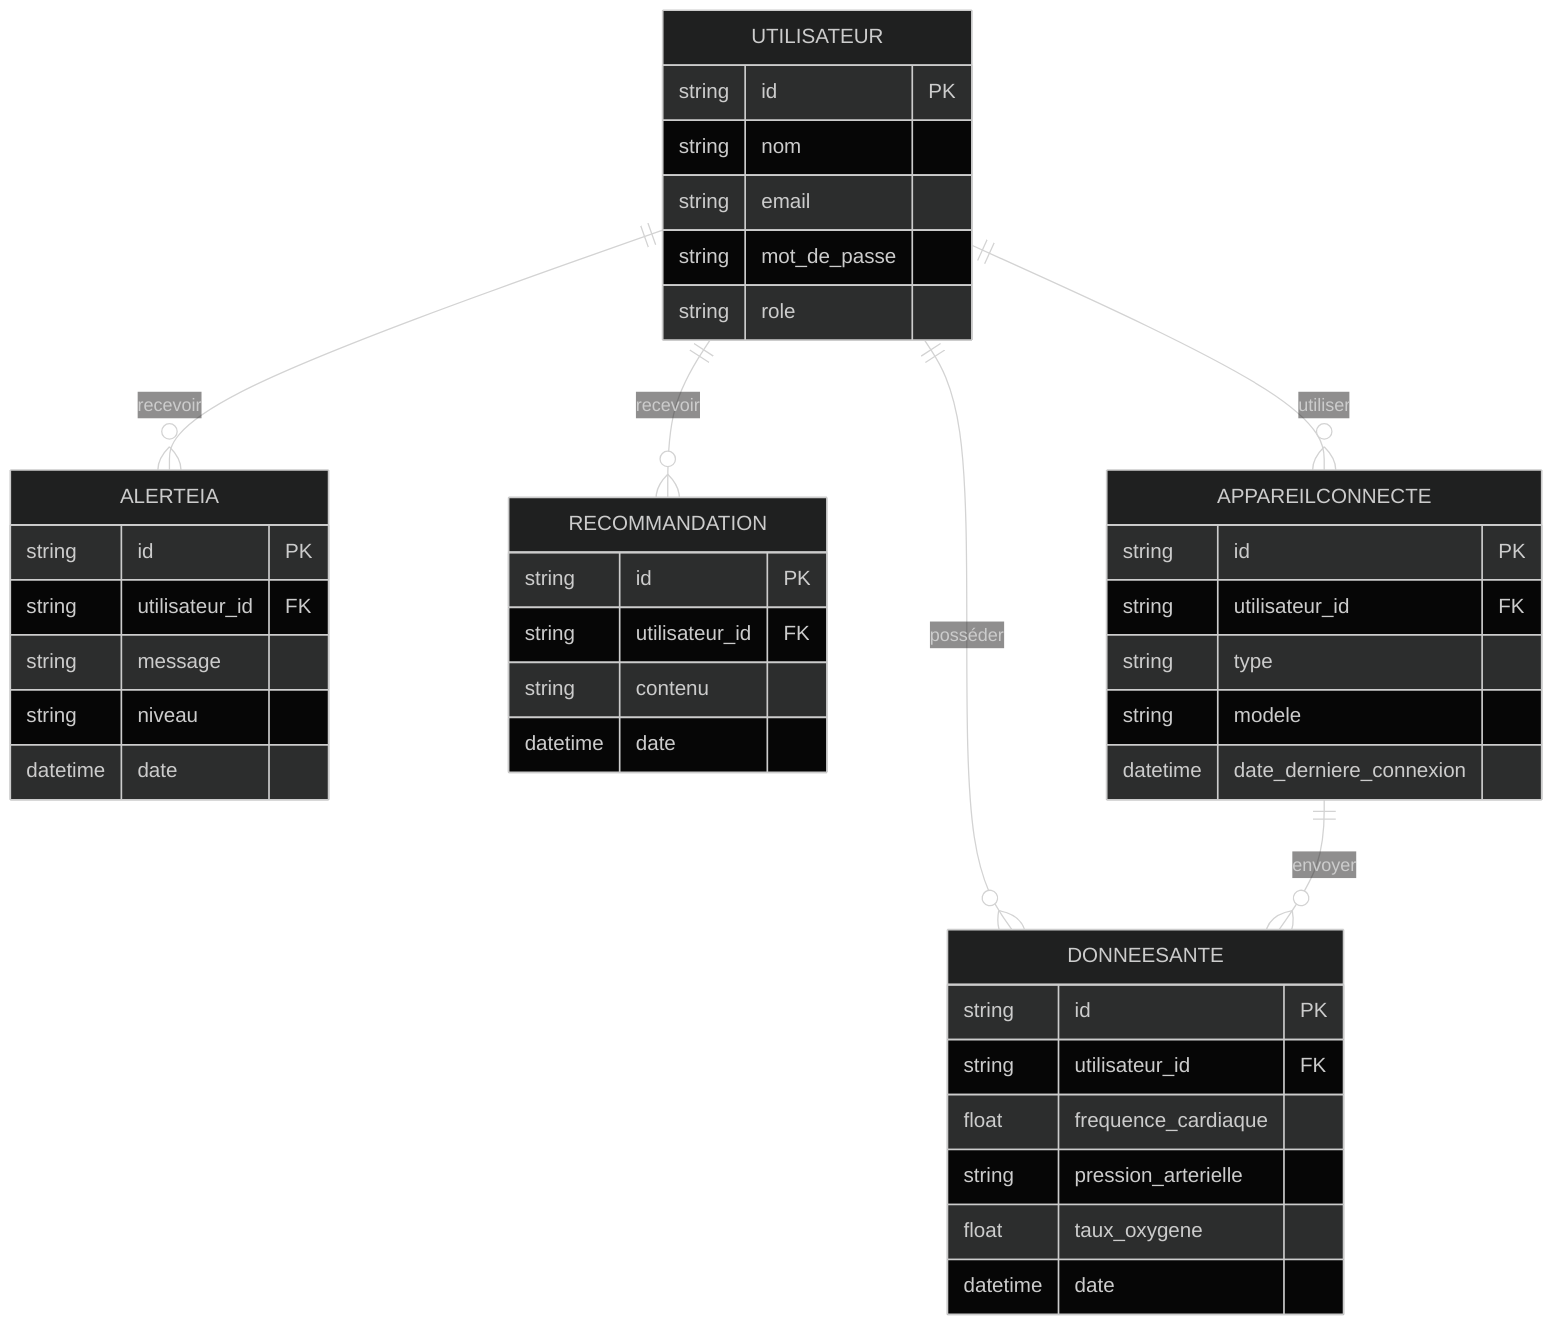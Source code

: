 %% Diagramme ERD - Plateforme de Surveillance de Santé Assistée par IA
%%{init: {'theme':'dark','themeVariables':{ 'primaryColor':'#4F46E5','edgeLabelBackground':'#FFFFFF','erDiagramBackground':'#1F2937'}}}%%
erDiagram
  %% [1] Utilisateur
  UTILISATEUR {
    string id PK
    string nom
    string email
    string mot_de_passe
    string role
  }
  %% [2] Données Santé
  DONNEESANTE {
    string id PK
    string utilisateur_id FK
    float frequence_cardiaque
    string pression_arterielle
    float taux_oxygene
    datetime date
  }
  %% [3] Alerte IA
  ALERTEIA {
    string id PK
    string utilisateur_id FK
    string message
    string niveau
    datetime date
  }
  %% [4] Recommandation
  RECOMMANDATION {
    string id PK
    string utilisateur_id FK
    string contenu
    datetime date
  }
  %% [5] Appareil Connecté
  APPAREILCONNECTE {
    string id PK
    string utilisateur_id FK
    string type
    string modele
    datetime date_derniere_connexion
  }

  %% Relations
  UTILISATEUR ||--o{ DONNEESANTE       : "posséder"
  UTILISATEUR ||--o{ ALERTEIA          : "recevoir"
  UTILISATEUR ||--o{ RECOMMANDATION    : "recevoir"
  UTILISATEUR ||--o{ APPAREILCONNECTE  : "utiliser"
  APPAREILCONNECTE ||--o{ DONNEESANTE  : "envoyer"